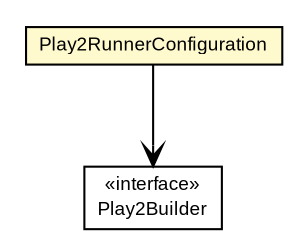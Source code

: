 #!/usr/local/bin/dot
#
# Class diagram 
# Generated by UMLGraph version R5_6-24-gf6e263 (http://www.umlgraph.org/)
#

digraph G {
	edge [fontname="arial",fontsize=10,labelfontname="arial",labelfontsize=10];
	node [fontname="arial",fontsize=10,shape=plaintext];
	nodesep=0.25;
	ranksep=0.5;
	// com.google.code.play2.provider.api.Play2RunnerConfiguration
	c473 [label=<<table title="com.google.code.play2.provider.api.Play2RunnerConfiguration" border="0" cellborder="1" cellspacing="0" cellpadding="2" port="p" bgcolor="lemonChiffon" href="./Play2RunnerConfiguration.html">
		<tr><td><table border="0" cellspacing="0" cellpadding="1">
<tr><td align="center" balign="center"> Play2RunnerConfiguration </td></tr>
		</table></td></tr>
		</table>>, URL="./Play2RunnerConfiguration.html", fontname="arial", fontcolor="black", fontsize=9.0];
	// com.google.code.play2.provider.api.Play2Builder
	c487 [label=<<table title="com.google.code.play2.provider.api.Play2Builder" border="0" cellborder="1" cellspacing="0" cellpadding="2" port="p" href="./Play2Builder.html">
		<tr><td><table border="0" cellspacing="0" cellpadding="1">
<tr><td align="center" balign="center"> &#171;interface&#187; </td></tr>
<tr><td align="center" balign="center"> Play2Builder </td></tr>
		</table></td></tr>
		</table>>, URL="./Play2Builder.html", fontname="arial", fontcolor="black", fontsize=9.0];
	// com.google.code.play2.provider.api.Play2RunnerConfiguration NAVASSOC com.google.code.play2.provider.api.Play2Builder
	c473:p -> c487:p [taillabel="", label="", headlabel="", fontname="arial", fontcolor="black", fontsize=10.0, color="black", arrowhead=open];
}

